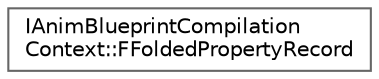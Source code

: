 digraph "Graphical Class Hierarchy"
{
 // INTERACTIVE_SVG=YES
 // LATEX_PDF_SIZE
  bgcolor="transparent";
  edge [fontname=Helvetica,fontsize=10,labelfontname=Helvetica,labelfontsize=10];
  node [fontname=Helvetica,fontsize=10,shape=box,height=0.2,width=0.4];
  rankdir="LR";
  Node0 [id="Node000000",label="IAnimBlueprintCompilation\lContext::FFoldedPropertyRecord",height=0.2,width=0.4,color="grey40", fillcolor="white", style="filled",URL="$dd/df5/structIAnimBlueprintCompilationContext_1_1FFoldedPropertyRecord.html",tooltip=" "];
}
